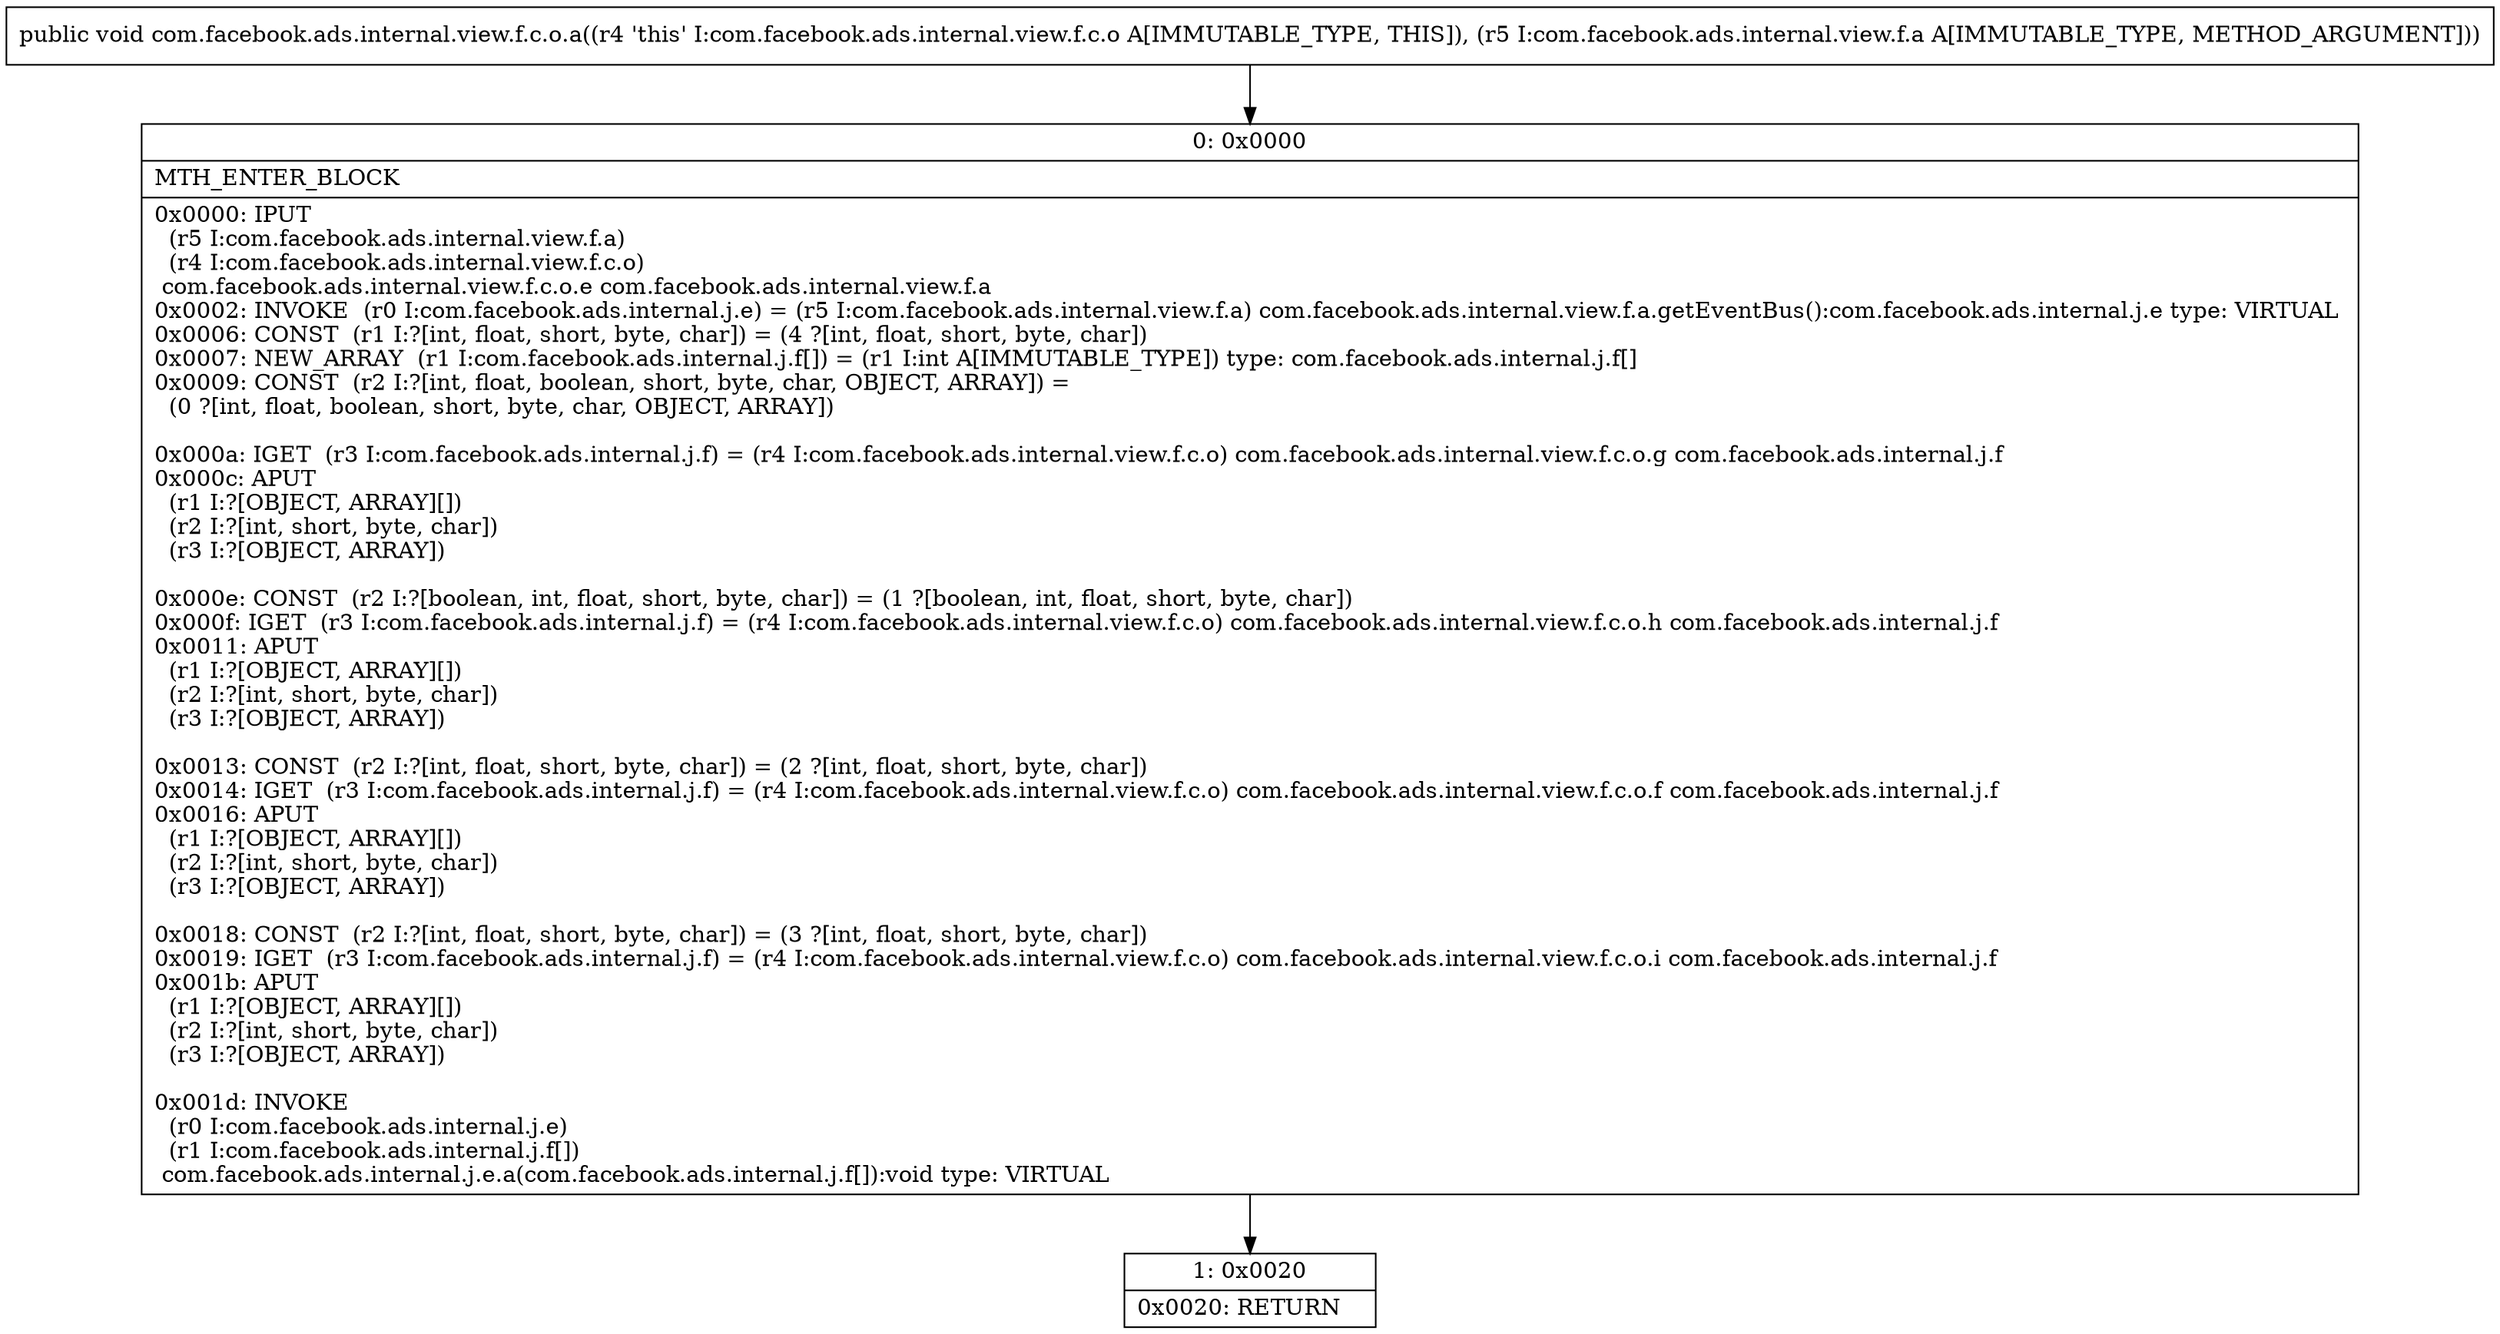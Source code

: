 digraph "CFG forcom.facebook.ads.internal.view.f.c.o.a(Lcom\/facebook\/ads\/internal\/view\/f\/a;)V" {
Node_0 [shape=record,label="{0\:\ 0x0000|MTH_ENTER_BLOCK\l|0x0000: IPUT  \l  (r5 I:com.facebook.ads.internal.view.f.a)\l  (r4 I:com.facebook.ads.internal.view.f.c.o)\l com.facebook.ads.internal.view.f.c.o.e com.facebook.ads.internal.view.f.a \l0x0002: INVOKE  (r0 I:com.facebook.ads.internal.j.e) = (r5 I:com.facebook.ads.internal.view.f.a) com.facebook.ads.internal.view.f.a.getEventBus():com.facebook.ads.internal.j.e type: VIRTUAL \l0x0006: CONST  (r1 I:?[int, float, short, byte, char]) = (4 ?[int, float, short, byte, char]) \l0x0007: NEW_ARRAY  (r1 I:com.facebook.ads.internal.j.f[]) = (r1 I:int A[IMMUTABLE_TYPE]) type: com.facebook.ads.internal.j.f[] \l0x0009: CONST  (r2 I:?[int, float, boolean, short, byte, char, OBJECT, ARRAY]) = \l  (0 ?[int, float, boolean, short, byte, char, OBJECT, ARRAY])\l \l0x000a: IGET  (r3 I:com.facebook.ads.internal.j.f) = (r4 I:com.facebook.ads.internal.view.f.c.o) com.facebook.ads.internal.view.f.c.o.g com.facebook.ads.internal.j.f \l0x000c: APUT  \l  (r1 I:?[OBJECT, ARRAY][])\l  (r2 I:?[int, short, byte, char])\l  (r3 I:?[OBJECT, ARRAY])\l \l0x000e: CONST  (r2 I:?[boolean, int, float, short, byte, char]) = (1 ?[boolean, int, float, short, byte, char]) \l0x000f: IGET  (r3 I:com.facebook.ads.internal.j.f) = (r4 I:com.facebook.ads.internal.view.f.c.o) com.facebook.ads.internal.view.f.c.o.h com.facebook.ads.internal.j.f \l0x0011: APUT  \l  (r1 I:?[OBJECT, ARRAY][])\l  (r2 I:?[int, short, byte, char])\l  (r3 I:?[OBJECT, ARRAY])\l \l0x0013: CONST  (r2 I:?[int, float, short, byte, char]) = (2 ?[int, float, short, byte, char]) \l0x0014: IGET  (r3 I:com.facebook.ads.internal.j.f) = (r4 I:com.facebook.ads.internal.view.f.c.o) com.facebook.ads.internal.view.f.c.o.f com.facebook.ads.internal.j.f \l0x0016: APUT  \l  (r1 I:?[OBJECT, ARRAY][])\l  (r2 I:?[int, short, byte, char])\l  (r3 I:?[OBJECT, ARRAY])\l \l0x0018: CONST  (r2 I:?[int, float, short, byte, char]) = (3 ?[int, float, short, byte, char]) \l0x0019: IGET  (r3 I:com.facebook.ads.internal.j.f) = (r4 I:com.facebook.ads.internal.view.f.c.o) com.facebook.ads.internal.view.f.c.o.i com.facebook.ads.internal.j.f \l0x001b: APUT  \l  (r1 I:?[OBJECT, ARRAY][])\l  (r2 I:?[int, short, byte, char])\l  (r3 I:?[OBJECT, ARRAY])\l \l0x001d: INVOKE  \l  (r0 I:com.facebook.ads.internal.j.e)\l  (r1 I:com.facebook.ads.internal.j.f[])\l com.facebook.ads.internal.j.e.a(com.facebook.ads.internal.j.f[]):void type: VIRTUAL \l}"];
Node_1 [shape=record,label="{1\:\ 0x0020|0x0020: RETURN   \l}"];
MethodNode[shape=record,label="{public void com.facebook.ads.internal.view.f.c.o.a((r4 'this' I:com.facebook.ads.internal.view.f.c.o A[IMMUTABLE_TYPE, THIS]), (r5 I:com.facebook.ads.internal.view.f.a A[IMMUTABLE_TYPE, METHOD_ARGUMENT])) }"];
MethodNode -> Node_0;
Node_0 -> Node_1;
}

